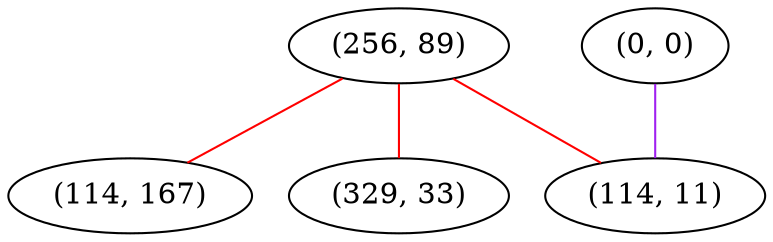 graph "" {
"(256, 89)";
"(114, 167)";
"(0, 0)";
"(114, 11)";
"(329, 33)";
"(256, 89)" -- "(114, 167)"  [color=red, key=0, weight=1];
"(256, 89)" -- "(114, 11)"  [color=red, key=0, weight=1];
"(256, 89)" -- "(329, 33)"  [color=red, key=0, weight=1];
"(0, 0)" -- "(114, 11)"  [color=purple, key=0, weight=4];
}
